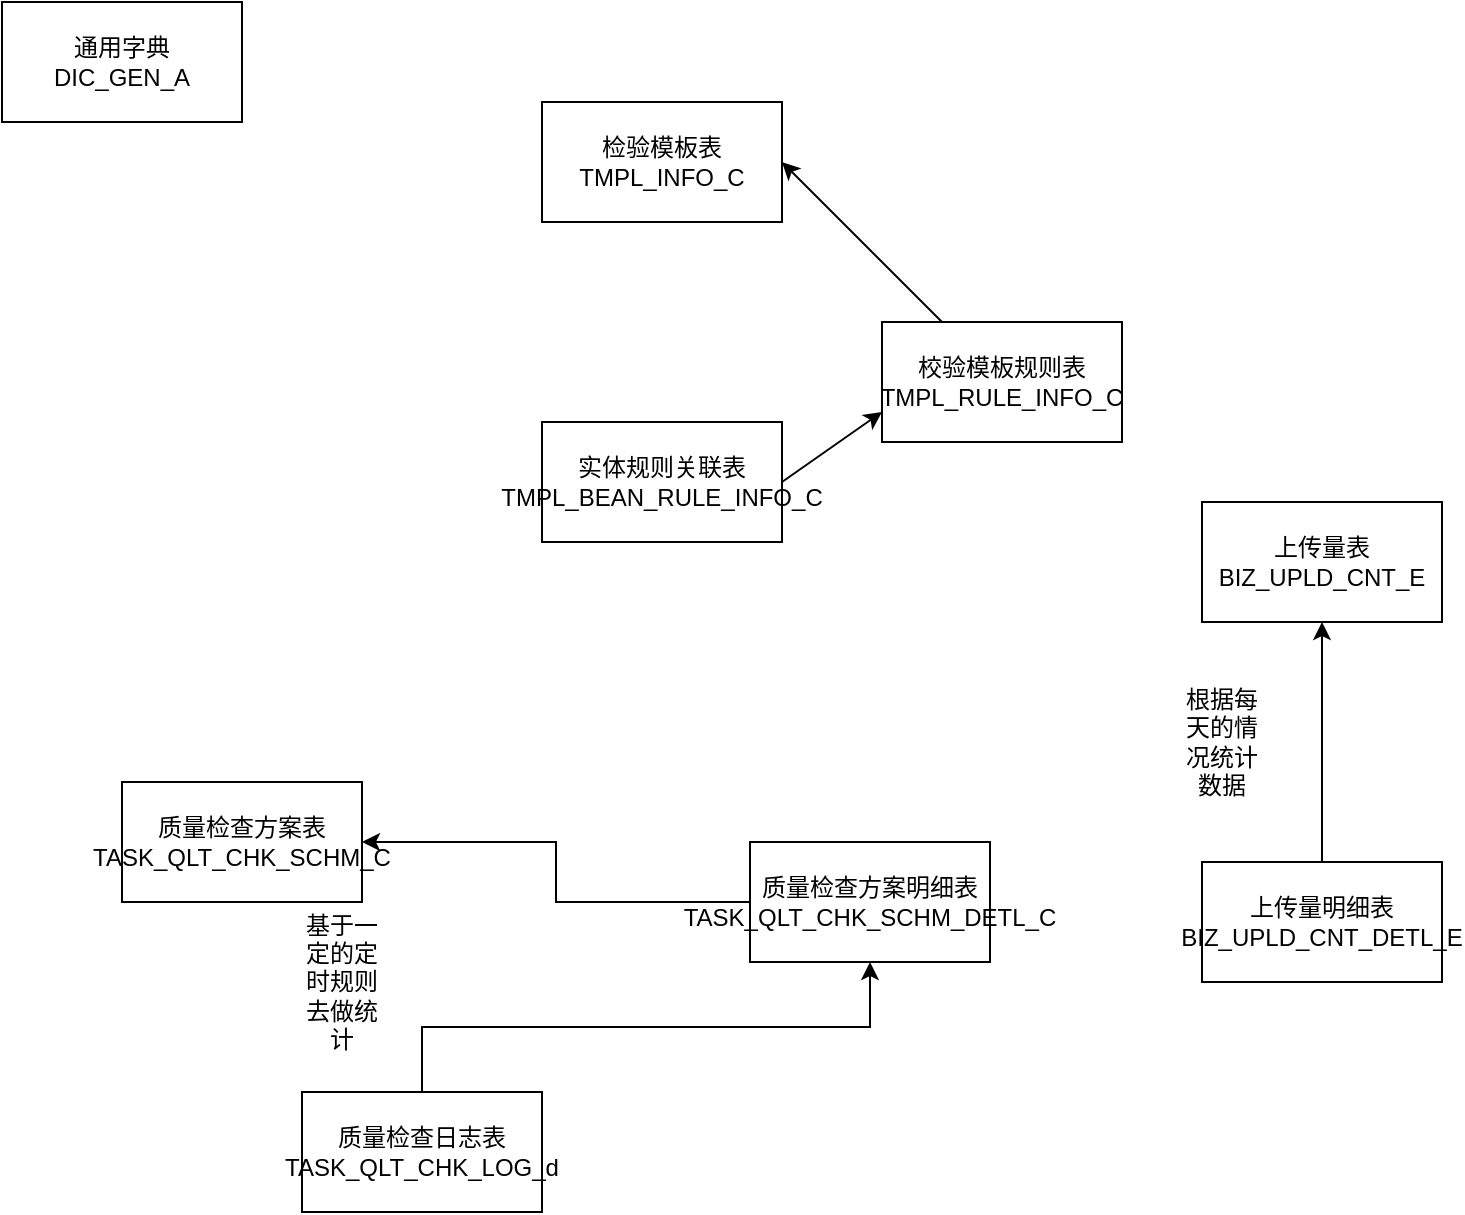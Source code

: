 <mxfile version="14.2.9" type="github">
  <diagram id="QvLdaSlUCHxsrbrDoadu" name="第 1 页">
    <mxGraphModel dx="1422" dy="772" grid="1" gridSize="10" guides="1" tooltips="1" connect="1" arrows="1" fold="1" page="1" pageScale="1" pageWidth="827" pageHeight="1169" math="0" shadow="0">
      <root>
        <mxCell id="0" />
        <mxCell id="1" parent="0" />
        <mxCell id="sPvBRG2yordhcr0XgPHq-1" value="检验模板表&lt;br&gt;TMPL_INFO_C" style="rounded=0;whiteSpace=wrap;html=1;" vertex="1" parent="1">
          <mxGeometry x="310" y="90" width="120" height="60" as="geometry" />
        </mxCell>
        <mxCell id="sPvBRG2yordhcr0XgPHq-2" value="校验模板规则表&lt;br&gt;TMPL_RULE_INFO_C" style="rounded=0;whiteSpace=wrap;html=1;" vertex="1" parent="1">
          <mxGeometry x="480" y="200" width="120" height="60" as="geometry" />
        </mxCell>
        <mxCell id="sPvBRG2yordhcr0XgPHq-3" value="实体规则关联表&lt;br&gt;TMPL_BEAN_RULE_INFO_C" style="rounded=0;whiteSpace=wrap;html=1;" vertex="1" parent="1">
          <mxGeometry x="310" y="250" width="120" height="60" as="geometry" />
        </mxCell>
        <mxCell id="sPvBRG2yordhcr0XgPHq-4" value="" style="endArrow=classic;html=1;entryX=1;entryY=0.5;entryDx=0;entryDy=0;" edge="1" parent="1" source="sPvBRG2yordhcr0XgPHq-2" target="sPvBRG2yordhcr0XgPHq-1">
          <mxGeometry width="50" height="50" relative="1" as="geometry">
            <mxPoint x="390" y="400" as="sourcePoint" />
            <mxPoint x="440" y="350" as="targetPoint" />
          </mxGeometry>
        </mxCell>
        <mxCell id="sPvBRG2yordhcr0XgPHq-5" value="" style="endArrow=classic;html=1;entryX=0;entryY=0.75;entryDx=0;entryDy=0;exitX=1;exitY=0.5;exitDx=0;exitDy=0;" edge="1" parent="1" source="sPvBRG2yordhcr0XgPHq-3" target="sPvBRG2yordhcr0XgPHq-2">
          <mxGeometry width="50" height="50" relative="1" as="geometry">
            <mxPoint x="533.2" y="210" as="sourcePoint" />
            <mxPoint x="424" y="140" as="targetPoint" />
          </mxGeometry>
        </mxCell>
        <mxCell id="sPvBRG2yordhcr0XgPHq-6" value="质量检查方案表&lt;br&gt;TASK_QLT_CHK_SCHM_C" style="rounded=0;whiteSpace=wrap;html=1;" vertex="1" parent="1">
          <mxGeometry x="100" y="430" width="120" height="60" as="geometry" />
        </mxCell>
        <mxCell id="sPvBRG2yordhcr0XgPHq-10" style="edgeStyle=orthogonalEdgeStyle;rounded=0;orthogonalLoop=1;jettySize=auto;html=1;entryX=1;entryY=0.5;entryDx=0;entryDy=0;" edge="1" parent="1" source="sPvBRG2yordhcr0XgPHq-7" target="sPvBRG2yordhcr0XgPHq-6">
          <mxGeometry relative="1" as="geometry" />
        </mxCell>
        <mxCell id="sPvBRG2yordhcr0XgPHq-7" value="质量检查方案明细表&lt;br&gt;TASK_QLT_CHK_SCHM_DETL_C" style="rounded=0;whiteSpace=wrap;html=1;" vertex="1" parent="1">
          <mxGeometry x="414" y="460" width="120" height="60" as="geometry" />
        </mxCell>
        <mxCell id="sPvBRG2yordhcr0XgPHq-12" style="edgeStyle=orthogonalEdgeStyle;rounded=0;orthogonalLoop=1;jettySize=auto;html=1;exitX=0.5;exitY=0;exitDx=0;exitDy=0;entryX=0.5;entryY=1;entryDx=0;entryDy=0;" edge="1" parent="1" source="sPvBRG2yordhcr0XgPHq-11" target="sPvBRG2yordhcr0XgPHq-7">
          <mxGeometry relative="1" as="geometry">
            <mxPoint x="250" y="550" as="targetPoint" />
          </mxGeometry>
        </mxCell>
        <mxCell id="sPvBRG2yordhcr0XgPHq-11" value="质量检查日志表&lt;br&gt;TASK_QLT_CHK_LOG_d" style="rounded=0;whiteSpace=wrap;html=1;" vertex="1" parent="1">
          <mxGeometry x="190" y="585" width="120" height="60" as="geometry" />
        </mxCell>
        <mxCell id="sPvBRG2yordhcr0XgPHq-13" value="通用字典&lt;br&gt;DIC_GEN_A" style="rounded=0;whiteSpace=wrap;html=1;" vertex="1" parent="1">
          <mxGeometry x="40" y="40" width="120" height="60" as="geometry" />
        </mxCell>
        <mxCell id="sPvBRG2yordhcr0XgPHq-14" value="上传量表&lt;br&gt;BIZ_UPLD_CNT_E" style="rounded=0;whiteSpace=wrap;html=1;" vertex="1" parent="1">
          <mxGeometry x="640" y="290" width="120" height="60" as="geometry" />
        </mxCell>
        <mxCell id="sPvBRG2yordhcr0XgPHq-16" style="edgeStyle=orthogonalEdgeStyle;rounded=0;orthogonalLoop=1;jettySize=auto;html=1;exitX=0.5;exitY=0;exitDx=0;exitDy=0;entryX=0.5;entryY=1;entryDx=0;entryDy=0;" edge="1" parent="1" source="sPvBRG2yordhcr0XgPHq-15" target="sPvBRG2yordhcr0XgPHq-14">
          <mxGeometry relative="1" as="geometry" />
        </mxCell>
        <mxCell id="sPvBRG2yordhcr0XgPHq-15" value="上传量明细表&lt;br&gt;BIZ_UPLD_CNT_DETL_E" style="rounded=0;whiteSpace=wrap;html=1;" vertex="1" parent="1">
          <mxGeometry x="640" y="470" width="120" height="60" as="geometry" />
        </mxCell>
        <mxCell id="sPvBRG2yordhcr0XgPHq-17" value="根据每天的情况统计数据" style="text;html=1;strokeColor=none;fillColor=none;align=center;verticalAlign=middle;whiteSpace=wrap;rounded=0;" vertex="1" parent="1">
          <mxGeometry x="630" y="400" width="40" height="20" as="geometry" />
        </mxCell>
        <mxCell id="sPvBRG2yordhcr0XgPHq-18" value="基于一定的定时规则去做统计" style="text;html=1;strokeColor=none;fillColor=none;align=center;verticalAlign=middle;whiteSpace=wrap;rounded=0;" vertex="1" parent="1">
          <mxGeometry x="190" y="520" width="40" height="20" as="geometry" />
        </mxCell>
      </root>
    </mxGraphModel>
  </diagram>
</mxfile>
